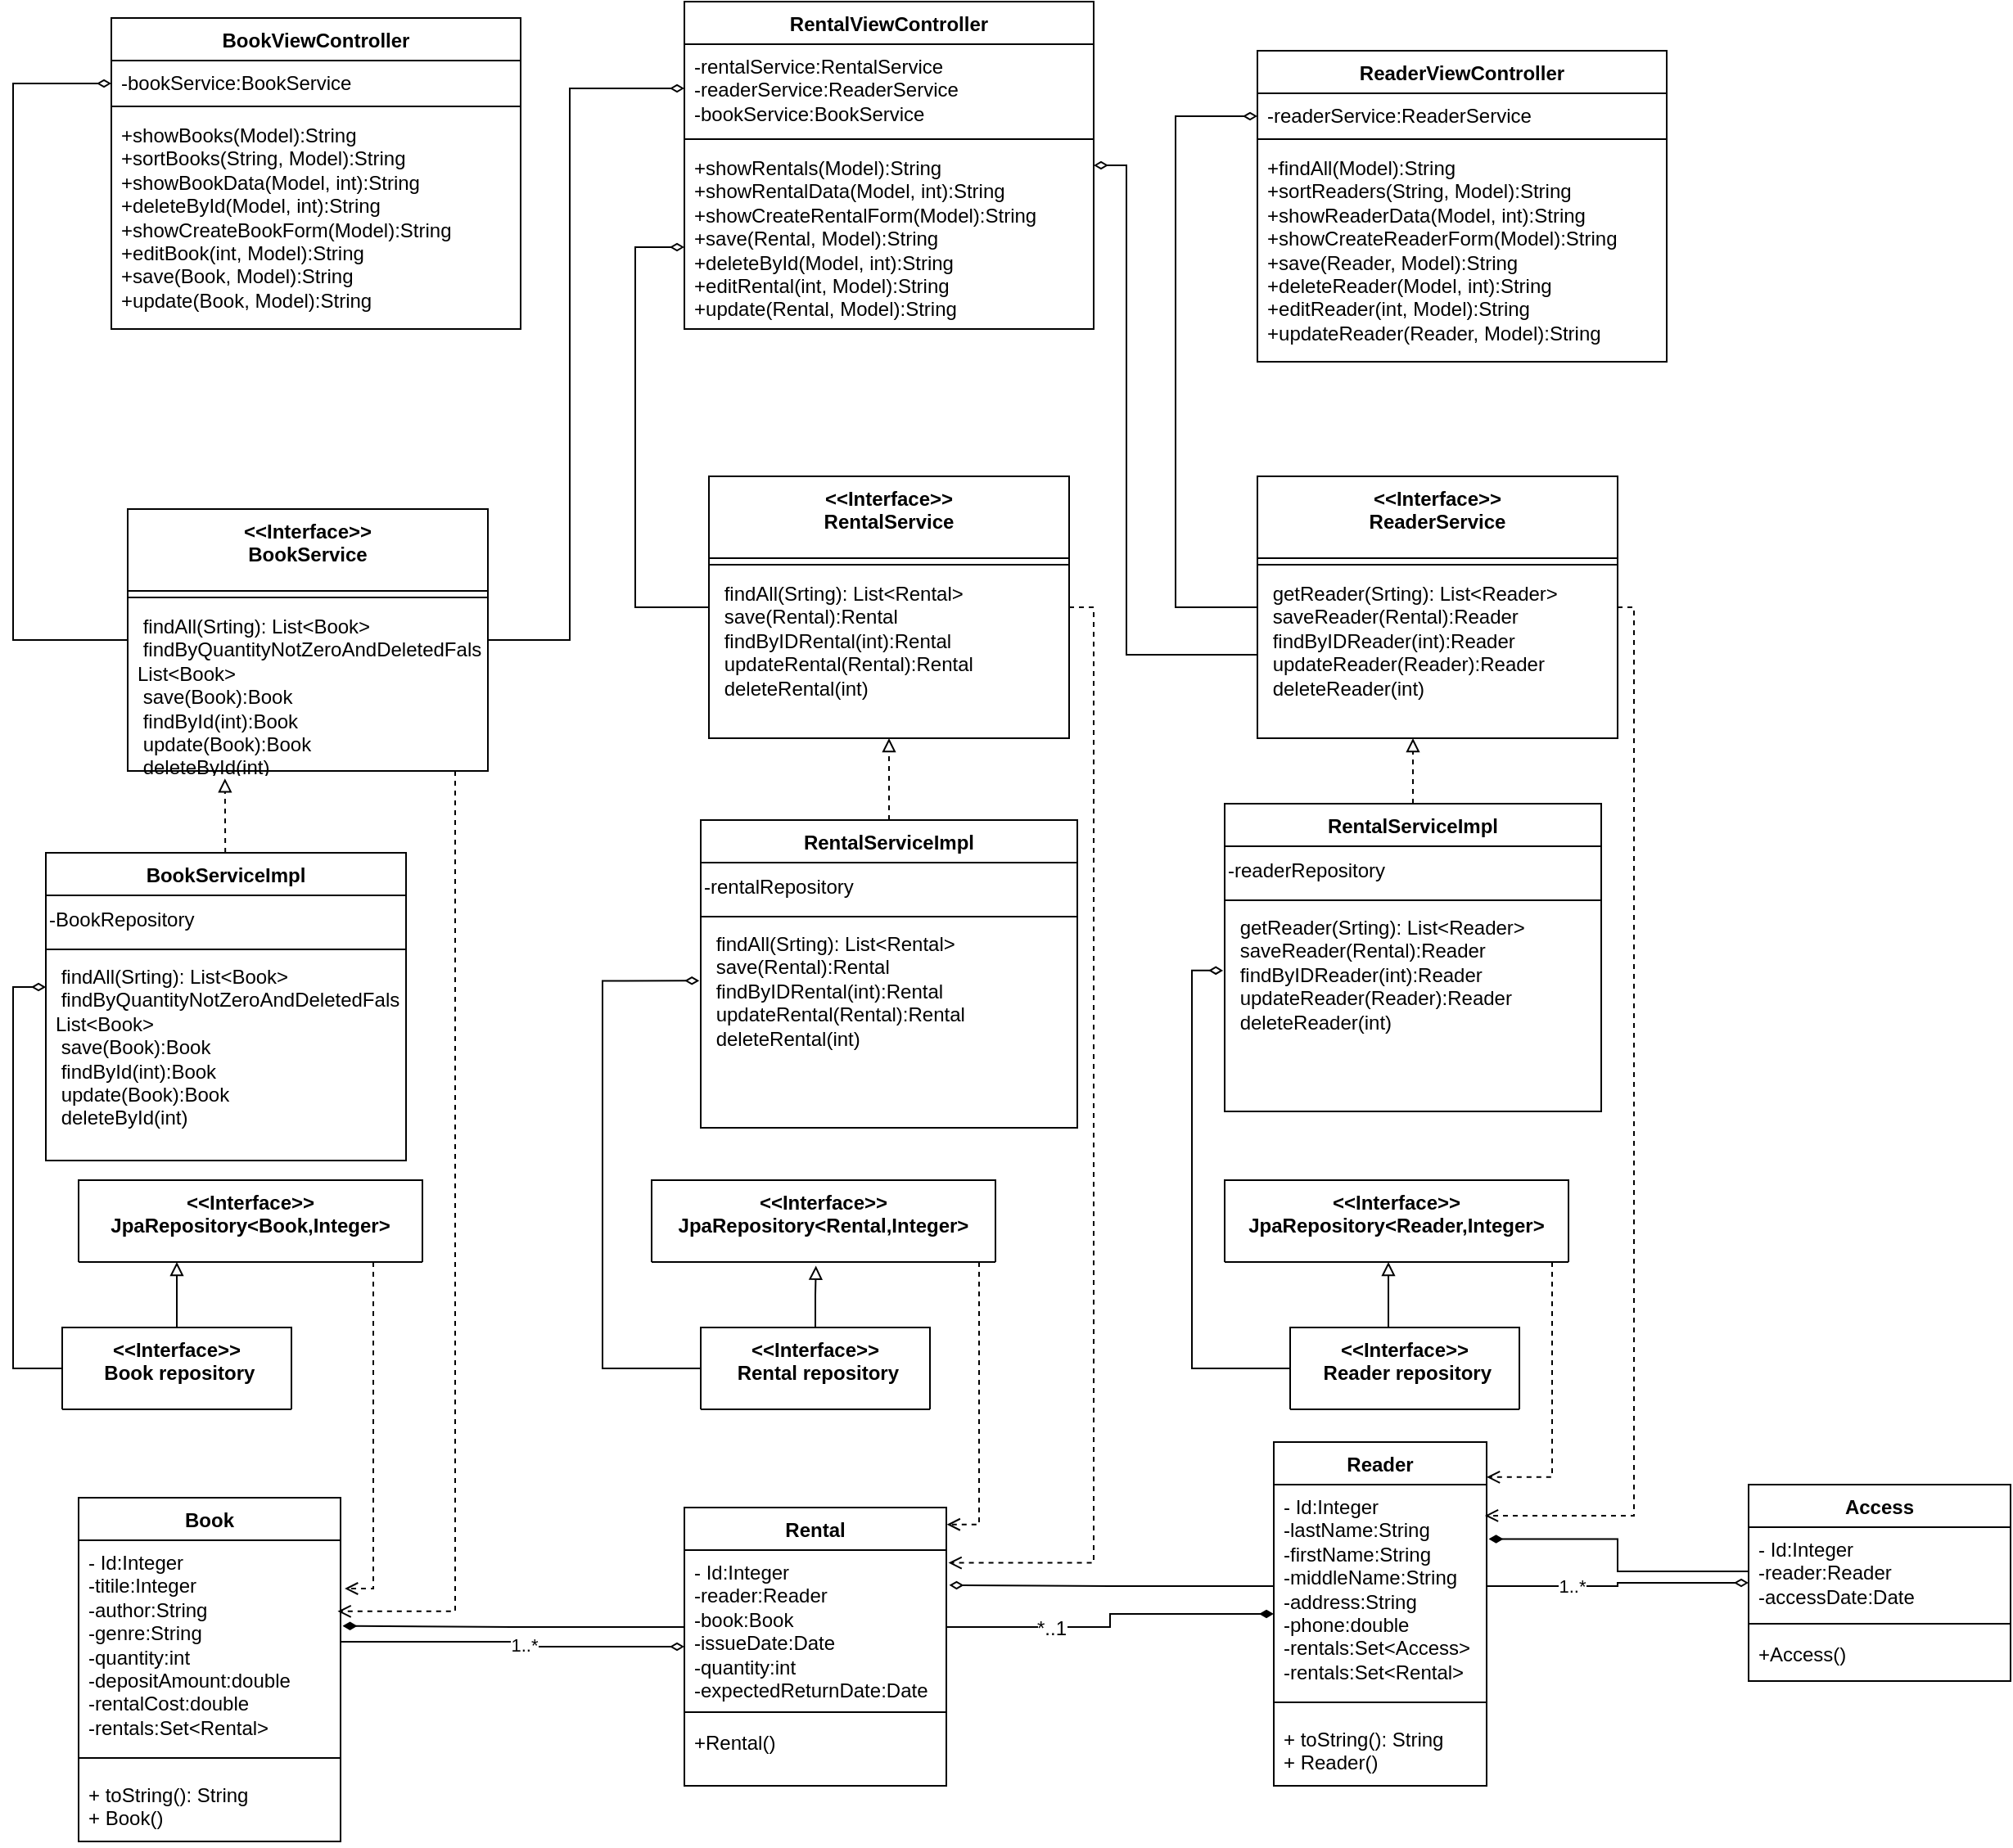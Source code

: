 <mxfile version="25.0.2">
  <diagram id="C5RBs43oDa-KdzZeNtuy" name="Page-1">
    <mxGraphModel dx="1807" dy="2335" grid="1" gridSize="10" guides="1" tooltips="1" connect="1" arrows="1" fold="1" page="0" pageScale="5" pageWidth="827" pageHeight="1169" background="none" math="0" shadow="0">
      <root>
        <mxCell id="WIyWlLk6GJQsqaUBKTNV-0" />
        <mxCell id="WIyWlLk6GJQsqaUBKTNV-1" parent="WIyWlLk6GJQsqaUBKTNV-0" />
        <mxCell id="ecyWCdWU9q8reZEFOQjt-1" value="&amp;lt;&amp;lt;Interface&amp;gt;&amp;gt;&lt;div&gt;JpaRepository&amp;lt;Reader,Integer&amp;gt;&lt;/div&gt;" style="swimlane;fontStyle=1;align=center;verticalAlign=top;childLayout=stackLayout;horizontal=1;startSize=50;horizontalStack=0;resizeParent=1;resizeParentMax=0;resizeLast=0;collapsible=1;marginBottom=0;whiteSpace=wrap;html=1;" parent="WIyWlLk6GJQsqaUBKTNV-1" vertex="1" collapsed="1">
          <mxGeometry x="1740" y="60" width="210" height="50" as="geometry">
            <mxRectangle x="1300" y="20" width="180" height="58" as="alternateBounds" />
          </mxGeometry>
        </mxCell>
        <mxCell id="ecyWCdWU9q8reZEFOQjt-3" value="" style="line;strokeWidth=1;fillColor=none;align=left;verticalAlign=middle;spacingTop=-1;spacingLeft=3;spacingRight=3;rotatable=0;labelPosition=right;points=[];portConstraint=eastwest;strokeColor=inherit;" parent="ecyWCdWU9q8reZEFOQjt-1" vertex="1">
          <mxGeometry y="50" width="180" height="8" as="geometry" />
        </mxCell>
        <mxCell id="ecyWCdWU9q8reZEFOQjt-6" value="Book" style="swimlane;fontStyle=1;align=center;verticalAlign=top;childLayout=stackLayout;horizontal=1;startSize=26;horizontalStack=0;resizeParent=1;resizeParentMax=0;resizeLast=0;collapsible=1;marginBottom=0;whiteSpace=wrap;html=1;" parent="WIyWlLk6GJQsqaUBKTNV-1" vertex="1">
          <mxGeometry x="1040" y="254" width="160" height="210" as="geometry">
            <mxRectangle x="620" y="400" width="70" height="30" as="alternateBounds" />
          </mxGeometry>
        </mxCell>
        <mxCell id="ecyWCdWU9q8reZEFOQjt-7" value="- Id:Integer&lt;br&gt;-titile:Integer&lt;br&gt;-author:String&lt;br&gt;-genre:String&lt;br&gt;-quantity:int&lt;br&gt;-depositAmount:double&lt;div&gt;-rentalCost:double&lt;/div&gt;&lt;div&gt;-rentals:Set&amp;lt;Rental&amp;gt;&lt;/div&gt;" style="text;strokeColor=none;fillColor=none;align=left;verticalAlign=top;spacingLeft=4;spacingRight=4;overflow=hidden;rotatable=0;points=[[0,0.5],[1,0.5]];portConstraint=eastwest;whiteSpace=wrap;html=1;" parent="ecyWCdWU9q8reZEFOQjt-6" vertex="1">
          <mxGeometry y="26" width="160" height="124" as="geometry" />
        </mxCell>
        <mxCell id="ecyWCdWU9q8reZEFOQjt-8" value="" style="line;strokeWidth=1;fillColor=none;align=left;verticalAlign=middle;spacingTop=-1;spacingLeft=3;spacingRight=3;rotatable=0;labelPosition=right;points=[];portConstraint=eastwest;strokeColor=inherit;" parent="ecyWCdWU9q8reZEFOQjt-6" vertex="1">
          <mxGeometry y="150" width="160" height="18" as="geometry" />
        </mxCell>
        <mxCell id="ecyWCdWU9q8reZEFOQjt-9" value="+ toString(): String&lt;br&gt;+ Book()" style="text;strokeColor=none;fillColor=none;align=left;verticalAlign=top;spacingLeft=4;spacingRight=4;overflow=hidden;rotatable=0;points=[[0,0.5],[1,0.5]];portConstraint=eastwest;whiteSpace=wrap;html=1;" parent="ecyWCdWU9q8reZEFOQjt-6" vertex="1">
          <mxGeometry y="168" width="160" height="42" as="geometry" />
        </mxCell>
        <mxCell id="ecyWCdWU9q8reZEFOQjt-10" value="Reader" style="swimlane;fontStyle=1;align=center;verticalAlign=top;childLayout=stackLayout;horizontal=1;startSize=26;horizontalStack=0;resizeParent=1;resizeParentMax=0;resizeLast=0;collapsible=1;marginBottom=0;whiteSpace=wrap;html=1;" parent="WIyWlLk6GJQsqaUBKTNV-1" vertex="1">
          <mxGeometry x="1770" y="220" width="130" height="210" as="geometry">
            <mxRectangle x="1030" y="420" width="70" height="30" as="alternateBounds" />
          </mxGeometry>
        </mxCell>
        <mxCell id="ecyWCdWU9q8reZEFOQjt-11" value="- Id:Integer&lt;br&gt;-lastName:String&lt;br&gt;-firstName:String&lt;br&gt;-middleName:String&lt;br&gt;-address:String&lt;br&gt;-phone:double&lt;div&gt;-rentals:Set&amp;lt;Access&amp;gt;&lt;/div&gt;&lt;div&gt;-rentals:Set&amp;lt;Rental&amp;gt;&lt;/div&gt;" style="text;strokeColor=none;fillColor=none;align=left;verticalAlign=top;spacingLeft=4;spacingRight=4;overflow=hidden;rotatable=0;points=[[0,0.5],[1,0.5]];portConstraint=eastwest;whiteSpace=wrap;html=1;" parent="ecyWCdWU9q8reZEFOQjt-10" vertex="1">
          <mxGeometry y="26" width="130" height="124" as="geometry" />
        </mxCell>
        <mxCell id="ecyWCdWU9q8reZEFOQjt-12" value="" style="line;strokeWidth=1;fillColor=none;align=left;verticalAlign=middle;spacingTop=-1;spacingLeft=3;spacingRight=3;rotatable=0;labelPosition=right;points=[];portConstraint=eastwest;strokeColor=inherit;" parent="ecyWCdWU9q8reZEFOQjt-10" vertex="1">
          <mxGeometry y="150" width="130" height="18" as="geometry" />
        </mxCell>
        <mxCell id="ecyWCdWU9q8reZEFOQjt-13" value="+ toString(): String&lt;br&gt;+ Reader()" style="text;strokeColor=none;fillColor=none;align=left;verticalAlign=top;spacingLeft=4;spacingRight=4;overflow=hidden;rotatable=0;points=[[0,0.5],[1,0.5]];portConstraint=eastwest;whiteSpace=wrap;html=1;" parent="ecyWCdWU9q8reZEFOQjt-10" vertex="1">
          <mxGeometry y="168" width="130" height="42" as="geometry" />
        </mxCell>
        <mxCell id="ecyWCdWU9q8reZEFOQjt-14" value="Rental" style="swimlane;fontStyle=1;align=center;verticalAlign=top;childLayout=stackLayout;horizontal=1;startSize=26;horizontalStack=0;resizeParent=1;resizeParentMax=0;resizeLast=0;collapsible=1;marginBottom=0;whiteSpace=wrap;html=1;" parent="WIyWlLk6GJQsqaUBKTNV-1" vertex="1">
          <mxGeometry x="1410" y="260" width="160" height="170" as="geometry">
            <mxRectangle x="1240" y="396" width="70" height="30" as="alternateBounds" />
          </mxGeometry>
        </mxCell>
        <mxCell id="ecyWCdWU9q8reZEFOQjt-15" value="- Id:Integer&lt;br&gt;-reader:Reader&lt;div&gt;-book:Book&lt;br&gt;-issueDate:Date&lt;br&gt;-quantity:int&lt;br&gt;-expectedReturnDate:Date&lt;/div&gt;" style="text;strokeColor=none;fillColor=none;align=left;verticalAlign=top;spacingLeft=4;spacingRight=4;overflow=hidden;rotatable=0;points=[[0,0.5],[1,0.5]];portConstraint=eastwest;whiteSpace=wrap;html=1;" parent="ecyWCdWU9q8reZEFOQjt-14" vertex="1">
          <mxGeometry y="26" width="160" height="94" as="geometry" />
        </mxCell>
        <mxCell id="ecyWCdWU9q8reZEFOQjt-16" value="" style="line;strokeWidth=1;fillColor=none;align=left;verticalAlign=middle;spacingTop=-1;spacingLeft=3;spacingRight=3;rotatable=0;labelPosition=right;points=[];portConstraint=eastwest;strokeColor=inherit;" parent="ecyWCdWU9q8reZEFOQjt-14" vertex="1">
          <mxGeometry y="120" width="160" height="10" as="geometry" />
        </mxCell>
        <mxCell id="ecyWCdWU9q8reZEFOQjt-17" value="+Rental()" style="text;strokeColor=none;fillColor=none;align=left;verticalAlign=top;spacingLeft=4;spacingRight=4;overflow=hidden;rotatable=0;points=[[0,0.5],[1,0.5]];portConstraint=eastwest;whiteSpace=wrap;html=1;" parent="ecyWCdWU9q8reZEFOQjt-14" vertex="1">
          <mxGeometry y="130" width="160" height="40" as="geometry" />
        </mxCell>
        <mxCell id="ecyWCdWU9q8reZEFOQjt-18" value="Access" style="swimlane;fontStyle=1;align=center;verticalAlign=top;childLayout=stackLayout;horizontal=1;startSize=26;horizontalStack=0;resizeParent=1;resizeParentMax=0;resizeLast=0;collapsible=1;marginBottom=0;whiteSpace=wrap;html=1;" parent="WIyWlLk6GJQsqaUBKTNV-1" vertex="1">
          <mxGeometry x="2060" y="246" width="160" height="120" as="geometry">
            <mxRectangle x="810" y="420" width="70" height="30" as="alternateBounds" />
          </mxGeometry>
        </mxCell>
        <mxCell id="ecyWCdWU9q8reZEFOQjt-19" value="- Id:Integer&lt;br&gt;-reader:Reader&lt;div&gt;-accessDate:Date&lt;/div&gt;" style="text;strokeColor=none;fillColor=none;align=left;verticalAlign=top;spacingLeft=4;spacingRight=4;overflow=hidden;rotatable=0;points=[[0,0.5],[1,0.5]];portConstraint=eastwest;whiteSpace=wrap;html=1;" parent="ecyWCdWU9q8reZEFOQjt-18" vertex="1">
          <mxGeometry y="26" width="160" height="54" as="geometry" />
        </mxCell>
        <mxCell id="ecyWCdWU9q8reZEFOQjt-20" value="" style="line;strokeWidth=1;fillColor=none;align=left;verticalAlign=middle;spacingTop=-1;spacingLeft=3;spacingRight=3;rotatable=0;labelPosition=right;points=[];portConstraint=eastwest;strokeColor=inherit;" parent="ecyWCdWU9q8reZEFOQjt-18" vertex="1">
          <mxGeometry y="80" width="160" height="10" as="geometry" />
        </mxCell>
        <mxCell id="ecyWCdWU9q8reZEFOQjt-21" value="+Access()" style="text;strokeColor=none;fillColor=none;align=left;verticalAlign=top;spacingLeft=4;spacingRight=4;overflow=hidden;rotatable=0;points=[[0,0.5],[1,0.5]];portConstraint=eastwest;whiteSpace=wrap;html=1;" parent="ecyWCdWU9q8reZEFOQjt-18" vertex="1">
          <mxGeometry y="90" width="160" height="30" as="geometry" />
        </mxCell>
        <mxCell id="ecyWCdWU9q8reZEFOQjt-29" style="edgeStyle=orthogonalEdgeStyle;rounded=0;orthogonalLoop=1;jettySize=auto;html=1;endArrow=diamondThin;endFill=1;" parent="WIyWlLk6GJQsqaUBKTNV-1" source="ecyWCdWU9q8reZEFOQjt-15" target="ecyWCdWU9q8reZEFOQjt-10" edge="1">
          <mxGeometry relative="1" as="geometry" />
        </mxCell>
        <mxCell id="ecyWCdWU9q8reZEFOQjt-38" value="&lt;span style=&quot;font-size: 12px;&quot;&gt;*..1&lt;/span&gt;" style="edgeLabel;html=1;align=center;verticalAlign=middle;resizable=0;points=[];" parent="ecyWCdWU9q8reZEFOQjt-29" vertex="1" connectable="0">
          <mxGeometry x="-0.385" y="-1" relative="1" as="geometry">
            <mxPoint as="offset" />
          </mxGeometry>
        </mxCell>
        <mxCell id="ecyWCdWU9q8reZEFOQjt-36" style="edgeStyle=orthogonalEdgeStyle;rounded=0;orthogonalLoop=1;jettySize=auto;html=1;entryX=1.011;entryY=0.228;entryDx=0;entryDy=0;entryPerimeter=0;endArrow=diamondThin;endFill=0;" parent="WIyWlLk6GJQsqaUBKTNV-1" source="ecyWCdWU9q8reZEFOQjt-11" target="ecyWCdWU9q8reZEFOQjt-15" edge="1">
          <mxGeometry relative="1" as="geometry" />
        </mxCell>
        <mxCell id="ecyWCdWU9q8reZEFOQjt-41" style="edgeStyle=orthogonalEdgeStyle;rounded=0;orthogonalLoop=1;jettySize=auto;html=1;endArrow=diamondThin;endFill=0;" parent="WIyWlLk6GJQsqaUBKTNV-1" source="ecyWCdWU9q8reZEFOQjt-11" target="ecyWCdWU9q8reZEFOQjt-18" edge="1">
          <mxGeometry relative="1" as="geometry" />
        </mxCell>
        <mxCell id="ecyWCdWU9q8reZEFOQjt-44" value="1..*" style="edgeLabel;html=1;align=center;verticalAlign=middle;resizable=0;points=[];" parent="ecyWCdWU9q8reZEFOQjt-41" vertex="1" connectable="0">
          <mxGeometry x="-0.359" relative="1" as="geometry">
            <mxPoint as="offset" />
          </mxGeometry>
        </mxCell>
        <mxCell id="ecyWCdWU9q8reZEFOQjt-42" style="edgeStyle=orthogonalEdgeStyle;rounded=0;orthogonalLoop=1;jettySize=auto;html=1;entryX=1.01;entryY=0.268;entryDx=0;entryDy=0;entryPerimeter=0;endArrow=diamondThin;endFill=1;" parent="WIyWlLk6GJQsqaUBKTNV-1" source="ecyWCdWU9q8reZEFOQjt-19" target="ecyWCdWU9q8reZEFOQjt-11" edge="1">
          <mxGeometry relative="1" as="geometry" />
        </mxCell>
        <mxCell id="ecyWCdWU9q8reZEFOQjt-45" style="edgeStyle=orthogonalEdgeStyle;rounded=0;orthogonalLoop=1;jettySize=auto;html=1;entryX=1.008;entryY=0.422;entryDx=0;entryDy=0;entryPerimeter=0;endArrow=diamondThin;endFill=1;" parent="WIyWlLk6GJQsqaUBKTNV-1" source="ecyWCdWU9q8reZEFOQjt-15" target="ecyWCdWU9q8reZEFOQjt-7" edge="1">
          <mxGeometry relative="1" as="geometry" />
        </mxCell>
        <mxCell id="ecyWCdWU9q8reZEFOQjt-47" style="edgeStyle=orthogonalEdgeStyle;rounded=0;orthogonalLoop=1;jettySize=auto;html=1;endArrow=diamondThin;endFill=0;" parent="WIyWlLk6GJQsqaUBKTNV-1" source="ecyWCdWU9q8reZEFOQjt-7" target="ecyWCdWU9q8reZEFOQjt-14" edge="1">
          <mxGeometry relative="1" as="geometry" />
        </mxCell>
        <mxCell id="ecyWCdWU9q8reZEFOQjt-49" value="1..*" style="edgeLabel;html=1;align=center;verticalAlign=middle;resizable=0;points=[];" parent="ecyWCdWU9q8reZEFOQjt-47" vertex="1" connectable="0">
          <mxGeometry x="0.073" y="1" relative="1" as="geometry">
            <mxPoint as="offset" />
          </mxGeometry>
        </mxCell>
        <mxCell id="ecyWCdWU9q8reZEFOQjt-61" style="edgeStyle=orthogonalEdgeStyle;rounded=0;orthogonalLoop=1;jettySize=auto;html=1;endArrow=block;endFill=0;" parent="WIyWlLk6GJQsqaUBKTNV-1" source="ecyWCdWU9q8reZEFOQjt-51" target="ecyWCdWU9q8reZEFOQjt-1" edge="1">
          <mxGeometry relative="1" as="geometry">
            <Array as="points">
              <mxPoint x="1840" y="130" />
              <mxPoint x="1840" y="130" />
            </Array>
          </mxGeometry>
        </mxCell>
        <mxCell id="ecyWCdWU9q8reZEFOQjt-51" value="&amp;lt;&amp;lt;Interface&amp;gt;&amp;gt;&lt;div&gt;&amp;nbsp;Reader repository&lt;/div&gt;" style="swimlane;fontStyle=1;align=center;verticalAlign=top;childLayout=stackLayout;horizontal=1;startSize=50;horizontalStack=0;resizeParent=1;resizeParentMax=0;resizeLast=0;collapsible=1;marginBottom=0;whiteSpace=wrap;html=1;" parent="WIyWlLk6GJQsqaUBKTNV-1" vertex="1" collapsed="1">
          <mxGeometry x="1780" y="150" width="140" height="50" as="geometry">
            <mxRectangle x="1470" y="140" width="180" height="58" as="alternateBounds" />
          </mxGeometry>
        </mxCell>
        <mxCell id="ecyWCdWU9q8reZEFOQjt-53" value="" style="line;strokeWidth=1;fillColor=none;align=left;verticalAlign=middle;spacingTop=-1;spacingLeft=3;spacingRight=3;rotatable=0;labelPosition=right;points=[];portConstraint=eastwest;strokeColor=inherit;" parent="ecyWCdWU9q8reZEFOQjt-51" vertex="1">
          <mxGeometry y="50" width="180" height="8" as="geometry" />
        </mxCell>
        <mxCell id="ecyWCdWU9q8reZEFOQjt-72" value="&amp;lt;&amp;lt;Interface&amp;gt;&amp;gt;&lt;div&gt;JpaRepository&amp;lt;Book,Integer&amp;gt;&lt;/div&gt;" style="swimlane;fontStyle=1;align=center;verticalAlign=top;childLayout=stackLayout;horizontal=1;startSize=50;horizontalStack=0;resizeParent=1;resizeParentMax=0;resizeLast=0;collapsible=1;marginBottom=0;whiteSpace=wrap;html=1;" parent="WIyWlLk6GJQsqaUBKTNV-1" vertex="1" collapsed="1">
          <mxGeometry x="1040" y="60" width="210" height="50" as="geometry">
            <mxRectangle x="1300" y="20" width="180" height="58" as="alternateBounds" />
          </mxGeometry>
        </mxCell>
        <mxCell id="ecyWCdWU9q8reZEFOQjt-73" value="" style="line;strokeWidth=1;fillColor=none;align=left;verticalAlign=middle;spacingTop=-1;spacingLeft=3;spacingRight=3;rotatable=0;labelPosition=right;points=[];portConstraint=eastwest;strokeColor=inherit;" parent="ecyWCdWU9q8reZEFOQjt-72" vertex="1">
          <mxGeometry y="50" width="180" height="8" as="geometry" />
        </mxCell>
        <mxCell id="ecyWCdWU9q8reZEFOQjt-74" style="edgeStyle=orthogonalEdgeStyle;rounded=0;orthogonalLoop=1;jettySize=auto;html=1;endArrow=block;endFill=0;" parent="WIyWlLk6GJQsqaUBKTNV-1" source="ecyWCdWU9q8reZEFOQjt-75" target="ecyWCdWU9q8reZEFOQjt-72" edge="1">
          <mxGeometry relative="1" as="geometry">
            <Array as="points">
              <mxPoint x="1140" y="110" />
              <mxPoint x="1140" y="110" />
            </Array>
          </mxGeometry>
        </mxCell>
        <mxCell id="ecyWCdWU9q8reZEFOQjt-75" value="&amp;lt;&amp;lt;Interface&amp;gt;&amp;gt;&lt;div&gt;&amp;nbsp;Book repository&lt;/div&gt;" style="swimlane;fontStyle=1;align=center;verticalAlign=top;childLayout=stackLayout;horizontal=1;startSize=50;horizontalStack=0;resizeParent=1;resizeParentMax=0;resizeLast=0;collapsible=1;marginBottom=0;whiteSpace=wrap;html=1;" parent="WIyWlLk6GJQsqaUBKTNV-1" vertex="1" collapsed="1">
          <mxGeometry x="1030" y="150" width="140" height="50" as="geometry">
            <mxRectangle x="1470" y="140" width="180" height="58" as="alternateBounds" />
          </mxGeometry>
        </mxCell>
        <mxCell id="ecyWCdWU9q8reZEFOQjt-76" value="" style="line;strokeWidth=1;fillColor=none;align=left;verticalAlign=middle;spacingTop=-1;spacingLeft=3;spacingRight=3;rotatable=0;labelPosition=right;points=[];portConstraint=eastwest;strokeColor=inherit;" parent="ecyWCdWU9q8reZEFOQjt-75" vertex="1">
          <mxGeometry y="50" width="180" height="8" as="geometry" />
        </mxCell>
        <mxCell id="ecyWCdWU9q8reZEFOQjt-77" value="&amp;lt;&amp;lt;Interface&amp;gt;&amp;gt;&lt;div&gt;JpaRepository&amp;lt;Rental,Integer&amp;gt;&lt;/div&gt;" style="swimlane;fontStyle=1;align=center;verticalAlign=top;childLayout=stackLayout;horizontal=1;startSize=50;horizontalStack=0;resizeParent=1;resizeParentMax=0;resizeLast=0;collapsible=1;marginBottom=0;whiteSpace=wrap;html=1;" parent="WIyWlLk6GJQsqaUBKTNV-1" vertex="1" collapsed="1">
          <mxGeometry x="1390" y="60" width="210" height="50" as="geometry">
            <mxRectangle x="1300" y="20" width="180" height="58" as="alternateBounds" />
          </mxGeometry>
        </mxCell>
        <mxCell id="ecyWCdWU9q8reZEFOQjt-78" value="" style="line;strokeWidth=1;fillColor=none;align=left;verticalAlign=middle;spacingTop=-1;spacingLeft=3;spacingRight=3;rotatable=0;labelPosition=right;points=[];portConstraint=eastwest;strokeColor=inherit;" parent="ecyWCdWU9q8reZEFOQjt-77" vertex="1">
          <mxGeometry y="50" width="180" height="8" as="geometry" />
        </mxCell>
        <mxCell id="ecyWCdWU9q8reZEFOQjt-80" value="&amp;lt;&amp;lt;Interface&amp;gt;&amp;gt;&lt;div&gt;&amp;nbsp;Rental repository&lt;/div&gt;" style="swimlane;fontStyle=1;align=center;verticalAlign=top;childLayout=stackLayout;horizontal=1;startSize=50;horizontalStack=0;resizeParent=1;resizeParentMax=0;resizeLast=0;collapsible=1;marginBottom=0;whiteSpace=wrap;html=1;" parent="WIyWlLk6GJQsqaUBKTNV-1" vertex="1" collapsed="1">
          <mxGeometry x="1420" y="150" width="140" height="50" as="geometry">
            <mxRectangle x="1470" y="140" width="180" height="58" as="alternateBounds" />
          </mxGeometry>
        </mxCell>
        <mxCell id="ecyWCdWU9q8reZEFOQjt-81" value="" style="line;strokeWidth=1;fillColor=none;align=left;verticalAlign=middle;spacingTop=-1;spacingLeft=3;spacingRight=3;rotatable=0;labelPosition=right;points=[];portConstraint=eastwest;strokeColor=inherit;" parent="ecyWCdWU9q8reZEFOQjt-80" vertex="1">
          <mxGeometry y="50" width="180" height="8" as="geometry" />
        </mxCell>
        <mxCell id="ecyWCdWU9q8reZEFOQjt-83" style="edgeStyle=orthogonalEdgeStyle;rounded=0;orthogonalLoop=1;jettySize=auto;html=1;entryX=0.478;entryY=1.046;entryDx=0;entryDy=0;entryPerimeter=0;endArrow=block;endFill=0;" parent="WIyWlLk6GJQsqaUBKTNV-1" source="ecyWCdWU9q8reZEFOQjt-80" target="ecyWCdWU9q8reZEFOQjt-77" edge="1">
          <mxGeometry relative="1" as="geometry" />
        </mxCell>
        <mxCell id="dP0RrQmzBbYFYeysR5NG-48" style="edgeStyle=orthogonalEdgeStyle;rounded=0;orthogonalLoop=1;jettySize=auto;html=1;endArrow=diamondThin;endFill=0;" edge="1" parent="WIyWlLk6GJQsqaUBKTNV-1" source="ecyWCdWU9q8reZEFOQjt-86" target="dP0RrQmzBbYFYeysR5NG-33">
          <mxGeometry relative="1" as="geometry">
            <Array as="points">
              <mxPoint x="1000" y="-270" />
              <mxPoint x="1000" y="-610" />
            </Array>
          </mxGeometry>
        </mxCell>
        <mxCell id="dP0RrQmzBbYFYeysR5NG-51" style="edgeStyle=orthogonalEdgeStyle;rounded=0;orthogonalLoop=1;jettySize=auto;html=1;entryX=0;entryY=0.5;entryDx=0;entryDy=0;endArrow=diamondThin;endFill=0;" edge="1" parent="WIyWlLk6GJQsqaUBKTNV-1" source="ecyWCdWU9q8reZEFOQjt-86" target="dP0RrQmzBbYFYeysR5NG-44">
          <mxGeometry relative="1" as="geometry">
            <Array as="points">
              <mxPoint x="1340" y="-270" />
              <mxPoint x="1340" y="-607" />
            </Array>
          </mxGeometry>
        </mxCell>
        <mxCell id="ecyWCdWU9q8reZEFOQjt-86" value="&amp;lt;&amp;lt;Interface&amp;gt;&amp;gt;&lt;div&gt;BookService&lt;/div&gt;" style="swimlane;fontStyle=1;align=center;verticalAlign=top;childLayout=stackLayout;horizontal=1;startSize=50;horizontalStack=0;resizeParent=1;resizeParentMax=0;resizeLast=0;collapsible=1;marginBottom=0;whiteSpace=wrap;html=1;" parent="WIyWlLk6GJQsqaUBKTNV-1" vertex="1">
          <mxGeometry x="1070" y="-350" width="220" height="160" as="geometry" />
        </mxCell>
        <mxCell id="ecyWCdWU9q8reZEFOQjt-88" value="" style="line;strokeWidth=1;fillColor=none;align=left;verticalAlign=middle;spacingTop=-1;spacingLeft=3;spacingRight=3;rotatable=0;labelPosition=right;points=[];portConstraint=eastwest;strokeColor=inherit;" parent="ecyWCdWU9q8reZEFOQjt-86" vertex="1">
          <mxGeometry y="50" width="220" height="8" as="geometry" />
        </mxCell>
        <mxCell id="ecyWCdWU9q8reZEFOQjt-89" value="&amp;nbsp;findAll(Srting): List&amp;lt;Book&amp;gt;&lt;div&gt;&amp;nbsp;findByQuantityNotZeroAndDeletedFalse(Srting): List&amp;lt;Book&amp;gt;&lt;div&gt;&amp;nbsp;save(Book):Book&lt;br&gt;&amp;nbsp;findById(int):Book&lt;br&gt;&amp;nbsp;update(Book):Book&lt;/div&gt;&lt;/div&gt;&lt;div&gt;&amp;nbsp;deleteById(int)&lt;/div&gt;" style="text;strokeColor=none;fillColor=none;align=left;verticalAlign=top;spacingLeft=4;spacingRight=4;overflow=hidden;rotatable=0;points=[[0,0.5],[1,0.5]];portConstraint=eastwest;whiteSpace=wrap;html=1;" parent="ecyWCdWU9q8reZEFOQjt-86" vertex="1">
          <mxGeometry y="58" width="220" height="102" as="geometry" />
        </mxCell>
        <mxCell id="dP0RrQmzBbYFYeysR5NG-49" style="edgeStyle=orthogonalEdgeStyle;rounded=0;orthogonalLoop=1;jettySize=auto;html=1;endArrow=diamondThin;endFill=0;" edge="1" parent="WIyWlLk6GJQsqaUBKTNV-1" source="ecyWCdWU9q8reZEFOQjt-99" target="dP0RrQmzBbYFYeysR5NG-43">
          <mxGeometry relative="1" as="geometry">
            <Array as="points">
              <mxPoint x="1380" y="-290" />
              <mxPoint x="1380" y="-510" />
            </Array>
          </mxGeometry>
        </mxCell>
        <mxCell id="ecyWCdWU9q8reZEFOQjt-99" value="&amp;lt;&amp;lt;Interface&amp;gt;&amp;gt;&lt;div&gt;RentalService&lt;/div&gt;" style="swimlane;fontStyle=1;align=center;verticalAlign=top;childLayout=stackLayout;horizontal=1;startSize=50;horizontalStack=0;resizeParent=1;resizeParentMax=0;resizeLast=0;collapsible=1;marginBottom=0;whiteSpace=wrap;html=1;" parent="WIyWlLk6GJQsqaUBKTNV-1" vertex="1">
          <mxGeometry x="1425" y="-370" width="220" height="160" as="geometry" />
        </mxCell>
        <mxCell id="ecyWCdWU9q8reZEFOQjt-100" value="" style="line;strokeWidth=1;fillColor=none;align=left;verticalAlign=middle;spacingTop=-1;spacingLeft=3;spacingRight=3;rotatable=0;labelPosition=right;points=[];portConstraint=eastwest;strokeColor=inherit;" parent="ecyWCdWU9q8reZEFOQjt-99" vertex="1">
          <mxGeometry y="50" width="220" height="8" as="geometry" />
        </mxCell>
        <mxCell id="ecyWCdWU9q8reZEFOQjt-101" value="&amp;nbsp;findAll(Srting): List&amp;lt;Rental&amp;gt;&lt;div&gt;&lt;div&gt;&amp;nbsp;save(Rental):Rental&lt;br&gt;&amp;nbsp;findByID&lt;span style=&quot;background-color: initial;&quot;&gt;Rental&lt;/span&gt;&lt;span style=&quot;background-color: initial;&quot;&gt;(int):&lt;/span&gt;&lt;span style=&quot;background-color: initial;&quot;&gt;Rental&lt;/span&gt;&lt;/div&gt;&lt;div&gt;&amp;nbsp;update&lt;span style=&quot;background-color: initial;&quot;&gt;Rental&lt;/span&gt;&lt;span style=&quot;background-color: initial;&quot;&gt;(&lt;/span&gt;Rental&lt;span style=&quot;background-color: initial;&quot;&gt;):&lt;/span&gt;&lt;span style=&quot;background-color: initial;&quot;&gt;Rental&lt;/span&gt;&lt;/div&gt;&lt;/div&gt;&lt;div&gt;&amp;nbsp;delete&lt;span style=&quot;background-color: initial;&quot;&gt;Rental&lt;/span&gt;&lt;span style=&quot;background-color: initial;&quot;&gt;(int)&lt;/span&gt;&lt;/div&gt;" style="text;strokeColor=none;fillColor=none;align=left;verticalAlign=top;spacingLeft=4;spacingRight=4;overflow=hidden;rotatable=0;points=[[0,0.5],[1,0.5]];portConstraint=eastwest;whiteSpace=wrap;html=1;" parent="ecyWCdWU9q8reZEFOQjt-99" vertex="1">
          <mxGeometry y="58" width="220" height="102" as="geometry" />
        </mxCell>
        <mxCell id="ecyWCdWU9q8reZEFOQjt-102" value="BookServiceImpl" style="swimlane;fontStyle=1;align=center;verticalAlign=top;childLayout=stackLayout;horizontal=1;startSize=26;horizontalStack=0;resizeParent=1;resizeParentMax=0;resizeLast=0;collapsible=1;marginBottom=0;whiteSpace=wrap;html=1;" parent="WIyWlLk6GJQsqaUBKTNV-1" vertex="1">
          <mxGeometry x="1020" y="-140" width="220" height="188" as="geometry" />
        </mxCell>
        <mxCell id="ecyWCdWU9q8reZEFOQjt-110" value="-BookRepository" style="text;html=1;align=left;verticalAlign=middle;resizable=0;points=[];autosize=1;strokeColor=none;fillColor=none;" parent="ecyWCdWU9q8reZEFOQjt-102" vertex="1">
          <mxGeometry y="26" width="220" height="30" as="geometry" />
        </mxCell>
        <mxCell id="ecyWCdWU9q8reZEFOQjt-104" value="" style="line;strokeWidth=1;fillColor=none;align=left;verticalAlign=middle;spacingTop=-1;spacingLeft=3;spacingRight=3;rotatable=0;labelPosition=right;points=[];portConstraint=eastwest;strokeColor=inherit;" parent="ecyWCdWU9q8reZEFOQjt-102" vertex="1">
          <mxGeometry y="56" width="220" height="6" as="geometry" />
        </mxCell>
        <mxCell id="ecyWCdWU9q8reZEFOQjt-105" value="&amp;nbsp;findAll(Srting): List&amp;lt;Book&amp;gt;&lt;div&gt;&amp;nbsp;findByQuantityNotZeroAndDeletedFalse(Srting): List&amp;lt;Book&amp;gt;&lt;div&gt;&amp;nbsp;save(Book):Book&lt;br&gt;&amp;nbsp;findById(int):Book&lt;br&gt;&amp;nbsp;update(Book):Book&lt;/div&gt;&lt;/div&gt;&lt;div&gt;&amp;nbsp;deleteById(int)&lt;/div&gt;" style="text;strokeColor=none;fillColor=none;align=left;verticalAlign=top;spacingLeft=4;spacingRight=4;overflow=hidden;rotatable=0;points=[[0,0.5],[1,0.5]];portConstraint=eastwest;whiteSpace=wrap;html=1;" parent="ecyWCdWU9q8reZEFOQjt-102" vertex="1">
          <mxGeometry y="62" width="220" height="126" as="geometry" />
        </mxCell>
        <mxCell id="ecyWCdWU9q8reZEFOQjt-106" style="rounded=0;orthogonalLoop=1;jettySize=auto;html=1;entryX=0.27;entryY=1.045;entryDx=0;entryDy=0;entryPerimeter=0;endArrow=block;endFill=0;dashed=1;" parent="WIyWlLk6GJQsqaUBKTNV-1" source="ecyWCdWU9q8reZEFOQjt-102" target="ecyWCdWU9q8reZEFOQjt-89" edge="1">
          <mxGeometry relative="1" as="geometry" />
        </mxCell>
        <mxCell id="ecyWCdWU9q8reZEFOQjt-113" style="edgeStyle=orthogonalEdgeStyle;rounded=0;orthogonalLoop=1;jettySize=auto;html=1;entryX=0;entryY=0.159;entryDx=0;entryDy=0;entryPerimeter=0;endArrow=diamondThin;endFill=0;" parent="WIyWlLk6GJQsqaUBKTNV-1" source="ecyWCdWU9q8reZEFOQjt-75" target="ecyWCdWU9q8reZEFOQjt-105" edge="1">
          <mxGeometry relative="1" as="geometry">
            <Array as="points">
              <mxPoint x="1000" y="175" />
              <mxPoint x="1000" y="-58" />
            </Array>
          </mxGeometry>
        </mxCell>
        <mxCell id="dP0RrQmzBbYFYeysR5NG-11" style="rounded=0;orthogonalLoop=1;jettySize=auto;html=1;endArrow=block;endFill=0;dashed=1;" edge="1" parent="WIyWlLk6GJQsqaUBKTNV-1" source="dP0RrQmzBbYFYeysR5NG-4" target="ecyWCdWU9q8reZEFOQjt-101">
          <mxGeometry relative="1" as="geometry" />
        </mxCell>
        <mxCell id="dP0RrQmzBbYFYeysR5NG-4" value="&lt;span style=&quot;color: rgba(0, 0, 0, 0); font-family: monospace; font-size: 0px; font-weight: 400; text-align: start; text-wrap: nowrap;&quot;&gt;%3CmxGraphModel%3E%3Croot%3E%3CmxCell%20id%3D%220%22%2F%3E%3CmxCell%20id%3D%221%22%20parent%3D%220%22%2F%3E%3CmxCell%20id%3D%222%22%20value%3D%22BookServiceImpl%22%20style%3D%22swimlane%3BfontStyle%3D1%3Balign%3Dcenter%3BverticalAlign%3Dtop%3BchildLayout%3DstackLayout%3Bhorizontal%3D1%3BstartSize%3D26%3BhorizontalStack%3D0%3BresizeParent%3D1%3BresizeParentMax%3D0%3BresizeLast%3D0%3Bcollapsible%3D1%3BmarginBottom%3D0%3BwhiteSpace%3Dwrap%3Bhtml%3D1%3B%22%20vertex%3D%221%22%20parent%3D%221%22%3E%3CmxGeometry%20x%3D%221020%22%20y%3D%22-140%22%20width%3D%22160%22%20height%3D%22188%22%20as%3D%22geometry%22%2F%3E%3C%2FmxCell%3E%3CmxCell%20id%3D%223%22%20value%3D%22-BookRepository%22%20style%3D%22text%3Bhtml%3D1%3Balign%3Dleft%3BverticalAlign%3Dmiddle%3Bresizable%3D0%3Bpoints%3D%5B%5D%3Bautosize%3D1%3BstrokeColor%3Dnone%3BfillColor%3Dnone%3B%22%20vertex%3D%221%22%20parent%3D%222%22%3E%3CmxGeometry%20y%3D%2226%22%20width%3D%22160%22%20height%3D%2230%22%20as%3D%22geometry%22%2F%3E%3C%2FmxCell%3E%3CmxCell%20id%3D%224%22%20value%3D%22%22%20style%3D%22line%3BstrokeWidth%3D1%3BfillColor%3Dnone%3Balign%3Dleft%3BverticalAlign%3Dmiddle%3BspacingTop%3D-1%3BspacingLeft%3D3%3BspacingRight%3D3%3Brotatable%3D0%3BlabelPosition%3Dright%3Bpoints%3D%5B%5D%3BportConstraint%3Deastwest%3BstrokeColor%3Dinherit%3B%22%20vertex%3D%221%22%20parent%3D%222%22%3E%3CmxGeometry%20y%3D%2256%22%20width%3D%22160%22%20height%3D%226%22%20as%3D%22geometry%22%2F%3E%3C%2FmxCell%3E%3CmxCell%20id%3D%225%22%20value%3D%22%26amp%3Bnbsp%3BgetBooks(Srting)%3A%20List%26amp%3Blt%3BBook%26amp%3Bgt%3B%26lt%3Bdiv%26gt%3B%26amp%3Bnbsp%3BgetNotZeroBooks(Srting)%3A%20List%26amp%3Blt%3BBook%26amp%3Bgt%3B%26lt%3Bdiv%26gt%3B%26amp%3Bnbsp%3BsaveBook(Book)%3ABook%26lt%3Bbr%26gt%3B%26amp%3Bnbsp%3BfindByIDBook(int)%3ABook%26lt%3Bbr%26gt%3B%26amp%3Bnbsp%3BupdateBook(Book)%3ABook%26lt%3B%2Fdiv%26gt%3B%26lt%3B%2Fdiv%26gt%3B%26lt%3Bdiv%26gt%3B%26amp%3Bnbsp%3BdeleteBook(int)%26lt%3B%2Fdiv%26gt%3B%22%20style%3D%22text%3BstrokeColor%3Dnone%3BfillColor%3Dnone%3Balign%3Dleft%3BverticalAlign%3Dtop%3BspacingLeft%3D4%3BspacingRight%3D4%3Boverflow%3Dhidden%3Brotatable%3D0%3Bpoints%3D%5B%5B0%2C0.5%5D%2C%5B1%2C0.5%5D%5D%3BportConstraint%3Deastwest%3BwhiteSpace%3Dwrap%3Bhtml%3D1%3B%22%20vertex%3D%221%22%20parent%3D%222%22%3E%3CmxGeometry%20y%3D%2262%22%20width%3D%22160%22%20height%3D%22126%22%20as%3D%22geometry%22%2F%3E%3C%2FmxCell%3E%3C%2Froot%3E%3C%2FmxGraphModel%3E&lt;/span&gt;&lt;span style=&quot;color: rgba(0, 0, 0, 0); font-family: monospace; font-size: 0px; font-weight: 400; text-align: start; text-wrap: nowrap;&quot;&gt;%3CmxGraphModel%3E%3Croot%3E%3CmxCell%20id%3D%220%22%2F%3E%3CmxCell%20id%3D%221%22%20parent%3D%220%22%2F%3E%3CmxCell%20id%3D%222%22%20value%3D%22BookServiceImpl%22%20style%3D%22swimlane%3BfontStyle%3D1%3Balign%3Dcenter%3BverticalAlign%3Dtop%3BchildLayout%3DstackLayout%3Bhorizontal%3D1%3BstartSize%3D26%3BhorizontalStack%3D0%3BresizeParent%3D1%3BresizeParentMax%3D0%3BresizeLast%3D0%3Bcollapsible%3D1%3BmarginBottom%3D0%3BwhiteSpace%3Dwrap%3Bhtml%3D1%3B%22%20vertex%3D%221%22%20parent%3D%221%22%3E%3CmxGeometry%20x%3D%221020%22%20y%3D%22-140%22%20width%3D%22160%22%20height%3D%22188%22%20as%3D%22geometry%22%2F%3E%3C%2FmxCell%3E%3CmxCell%20id%3D%223%22%20value%3D%22-BookRepository%22%20style%3D%22text%3Bhtml%3D1%3Balign%3Dleft%3BverticalAlign%3Dmiddle%3Bresizable%3D0%3Bpoints%3D%5B%5D%3Bautosize%3D1%3BstrokeColor%3Dnone%3BfillColor%3Dnone%3B%22%20vertex%3D%221%22%20parent%3D%222%22%3E%3CmxGeometry%20y%3D%2226%22%20width%3D%22160%22%20height%3D%2230%22%20as%3D%22geometry%22%2F%3E%3C%2FmxCell%3E%3CmxCell%20id%3D%224%22%20value%3D%22%22%20style%3D%22line%3BstrokeWidth%3D1%3BfillColor%3Dnone%3Balign%3Dleft%3BverticalAlign%3Dmiddle%3BspacingTop%3D-1%3BspacingLeft%3D3%3BspacingRight%3D3%3Brotatable%3D0%3BlabelPosition%3Dright%3Bpoints%3D%5B%5D%3BportConstraint%3Deastwest%3BstrokeColor%3Dinherit%3B%22%20vertex%3D%221%22%20parent%3D%222%22%3E%3CmxGeometry%20y%3D%2256%22%20width%3D%22160%22%20height%3D%226%22%20as%3D%22geometry%22%2F%3E%3C%2FmxCell%3E%3CmxCell%20id%3D%225%22%20value%3D%22%26amp%3Bnbsp%3BgetBooks(Srting)%3A%20List%26amp%3Blt%3BBook%26amp%3Bgt%3B%26lt%3Bdiv%26gt%3B%26amp%3Bnbsp%3BgetNotZeroBooks(Srting)%3A%20List%26amp%3Blt%3BBook%26amp%3Bgt%3B%26lt%3Bdiv%26gt%3B%26amp%3Bnbsp%3BsaveBook(Book)%3ABook%26lt%3Bbr%26gt%3B%26amp%3Bnbsp%3BfindByIDBook(int)%3ABook%26lt%3Bbr%26gt%3B%26amp%3Bnbsp%3BupdateBook(Book)%3ABook%26lt%3B%2Fdiv%26gt%3B%26lt%3B%2Fdiv%26gt%3B%26lt%3Bdiv%26gt%3B%26amp%3Bnbsp%3BdeleteBook(int)%26lt%3B%2Fdiv%26gt%3B%22%20style%3D%22text%3BstrokeColor%3Dnone%3BfillColor%3Dnone%3Balign%3Dleft%3BverticalAlign%3Dtop%3BspacingLeft%3D4%3BspacingRight%3D4%3Boverflow%3Dhidden%3Brotatable%3D0%3Bpoints%3D%5B%5B0%2C0.5%5D%2C%5B1%2C0.5%5D%5D%3BportConstraint%3Deastwest%3BwhiteSpace%3Dwrap%3Bhtml%3D1%3B%22%20vertex%3D%221%22%20parent%3D%222%22%3E%3CmxGeometry%20y%3D%2262%22%20width%3D%22160%22%20height%3D%22126%22%20as%3D%22geometry%22%2F%3E%3C%2FmxCell%3E%3C%2Froot%3E%3C%2FmxGraphModel%3E&lt;/span&gt;RentalServiceImpl" style="swimlane;fontStyle=1;align=center;verticalAlign=top;childLayout=stackLayout;horizontal=1;startSize=26;horizontalStack=0;resizeParent=1;resizeParentMax=0;resizeLast=0;collapsible=1;marginBottom=0;whiteSpace=wrap;html=1;" vertex="1" parent="WIyWlLk6GJQsqaUBKTNV-1">
          <mxGeometry x="1420" y="-160" width="230" height="188" as="geometry" />
        </mxCell>
        <mxCell id="dP0RrQmzBbYFYeysR5NG-5" value="-r&lt;span style=&quot;text-align: center; text-wrap: wrap;&quot;&gt;ental&lt;/span&gt;Repository" style="text;html=1;align=left;verticalAlign=middle;resizable=0;points=[];autosize=1;strokeColor=none;fillColor=none;" vertex="1" parent="dP0RrQmzBbYFYeysR5NG-4">
          <mxGeometry y="26" width="230" height="30" as="geometry" />
        </mxCell>
        <mxCell id="dP0RrQmzBbYFYeysR5NG-6" value="" style="line;strokeWidth=1;fillColor=none;align=left;verticalAlign=middle;spacingTop=-1;spacingLeft=3;spacingRight=3;rotatable=0;labelPosition=right;points=[];portConstraint=eastwest;strokeColor=inherit;" vertex="1" parent="dP0RrQmzBbYFYeysR5NG-4">
          <mxGeometry y="56" width="230" height="6" as="geometry" />
        </mxCell>
        <mxCell id="dP0RrQmzBbYFYeysR5NG-7" value="&amp;nbsp;findAll(Srting): List&amp;lt;Rental&amp;gt;&lt;div&gt;&lt;div&gt;&amp;nbsp;save(Rental):Rental&lt;br&gt;&amp;nbsp;findByID&lt;span style=&quot;background-color: initial;&quot;&gt;Rental&lt;/span&gt;&lt;span style=&quot;background-color: initial;&quot;&gt;(int):&lt;/span&gt;&lt;span style=&quot;background-color: initial;&quot;&gt;Rental&lt;/span&gt;&lt;/div&gt;&lt;div&gt;&amp;nbsp;update&lt;span style=&quot;background-color: initial;&quot;&gt;Rental&lt;/span&gt;&lt;span style=&quot;background-color: initial;&quot;&gt;(&lt;/span&gt;Rental&lt;span style=&quot;background-color: initial;&quot;&gt;):&lt;/span&gt;&lt;span style=&quot;background-color: initial;&quot;&gt;Rental&lt;/span&gt;&lt;/div&gt;&lt;/div&gt;&lt;div&gt;&amp;nbsp;delete&lt;span style=&quot;background-color: initial;&quot;&gt;Rental&lt;/span&gt;&lt;span style=&quot;background-color: initial;&quot;&gt;(int)&lt;/span&gt;&lt;/div&gt;" style="text;strokeColor=none;fillColor=none;align=left;verticalAlign=top;spacingLeft=4;spacingRight=4;overflow=hidden;rotatable=0;points=[[0,0.5],[1,0.5]];portConstraint=eastwest;whiteSpace=wrap;html=1;" vertex="1" parent="dP0RrQmzBbYFYeysR5NG-4">
          <mxGeometry y="62" width="230" height="126" as="geometry" />
        </mxCell>
        <mxCell id="dP0RrQmzBbYFYeysR5NG-8" style="edgeStyle=orthogonalEdgeStyle;rounded=0;orthogonalLoop=1;jettySize=auto;html=1;entryX=-0.004;entryY=0.287;entryDx=0;entryDy=0;entryPerimeter=0;endArrow=diamondThin;endFill=0;" edge="1" parent="WIyWlLk6GJQsqaUBKTNV-1" source="ecyWCdWU9q8reZEFOQjt-80" target="dP0RrQmzBbYFYeysR5NG-7">
          <mxGeometry relative="1" as="geometry">
            <Array as="points">
              <mxPoint x="1360" y="175" />
              <mxPoint x="1360" y="-62" />
            </Array>
          </mxGeometry>
        </mxCell>
        <mxCell id="dP0RrQmzBbYFYeysR5NG-14" style="edgeStyle=orthogonalEdgeStyle;rounded=0;orthogonalLoop=1;jettySize=auto;html=1;entryX=1.016;entryY=0.238;entryDx=0;entryDy=0;entryPerimeter=0;dashed=1;endArrow=open;endFill=0;" edge="1" parent="WIyWlLk6GJQsqaUBKTNV-1" source="ecyWCdWU9q8reZEFOQjt-72" target="ecyWCdWU9q8reZEFOQjt-7">
          <mxGeometry relative="1" as="geometry">
            <Array as="points">
              <mxPoint x="1220" y="309" />
            </Array>
          </mxGeometry>
        </mxCell>
        <mxCell id="dP0RrQmzBbYFYeysR5NG-15" style="edgeStyle=orthogonalEdgeStyle;rounded=0;orthogonalLoop=1;jettySize=auto;html=1;entryX=0.989;entryY=0.35;entryDx=0;entryDy=0;entryPerimeter=0;endArrow=open;endFill=0;dashed=1;" edge="1" parent="WIyWlLk6GJQsqaUBKTNV-1" source="ecyWCdWU9q8reZEFOQjt-89" target="ecyWCdWU9q8reZEFOQjt-7">
          <mxGeometry relative="1" as="geometry">
            <Array as="points">
              <mxPoint x="1270" y="323" />
            </Array>
          </mxGeometry>
        </mxCell>
        <mxCell id="dP0RrQmzBbYFYeysR5NG-19" style="edgeStyle=orthogonalEdgeStyle;rounded=0;orthogonalLoop=1;jettySize=auto;html=1;entryX=1.002;entryY=0.061;entryDx=0;entryDy=0;entryPerimeter=0;dashed=1;endArrow=open;endFill=0;" edge="1" parent="WIyWlLk6GJQsqaUBKTNV-1" source="ecyWCdWU9q8reZEFOQjt-77" target="ecyWCdWU9q8reZEFOQjt-14">
          <mxGeometry relative="1" as="geometry">
            <Array as="points">
              <mxPoint x="1590" y="270" />
            </Array>
          </mxGeometry>
        </mxCell>
        <mxCell id="dP0RrQmzBbYFYeysR5NG-20" style="edgeStyle=orthogonalEdgeStyle;rounded=0;orthogonalLoop=1;jettySize=auto;html=1;entryX=1.008;entryY=0.083;entryDx=0;entryDy=0;entryPerimeter=0;dashed=1;endArrow=open;endFill=0;" edge="1" parent="WIyWlLk6GJQsqaUBKTNV-1" source="ecyWCdWU9q8reZEFOQjt-99" target="ecyWCdWU9q8reZEFOQjt-15">
          <mxGeometry relative="1" as="geometry">
            <Array as="points">
              <mxPoint x="1660" y="-290" />
              <mxPoint x="1660" y="294" />
            </Array>
          </mxGeometry>
        </mxCell>
        <mxCell id="dP0RrQmzBbYFYeysR5NG-29" style="edgeStyle=orthogonalEdgeStyle;rounded=0;orthogonalLoop=1;jettySize=auto;html=1;endArrow=block;endFill=0;dashed=1;" edge="1" parent="WIyWlLk6GJQsqaUBKTNV-1" source="dP0RrQmzBbYFYeysR5NG-22" target="dP0RrQmzBbYFYeysR5NG-28">
          <mxGeometry relative="1" as="geometry">
            <Array as="points">
              <mxPoint x="1855" y="-200" />
              <mxPoint x="1855" y="-200" />
            </Array>
          </mxGeometry>
        </mxCell>
        <mxCell id="dP0RrQmzBbYFYeysR5NG-22" value="&lt;span style=&quot;color: rgba(0, 0, 0, 0); font-family: monospace; font-size: 0px; font-weight: 400; text-align: start; text-wrap: nowrap;&quot;&gt;%3CmxGraphModel%3E%3Croot%3E%3CmxCell%20id%3D%220%22%2F%3E%3CmxCell%20id%3D%221%22%20parent%3D%220%22%2F%3E%3CmxCell%20id%3D%222%22%20value%3D%22BookServiceImpl%22%20style%3D%22swimlane%3BfontStyle%3D1%3Balign%3Dcenter%3BverticalAlign%3Dtop%3BchildLayout%3DstackLayout%3Bhorizontal%3D1%3BstartSize%3D26%3BhorizontalStack%3D0%3BresizeParent%3D1%3BresizeParentMax%3D0%3BresizeLast%3D0%3Bcollapsible%3D1%3BmarginBottom%3D0%3BwhiteSpace%3Dwrap%3Bhtml%3D1%3B%22%20vertex%3D%221%22%20parent%3D%221%22%3E%3CmxGeometry%20x%3D%221020%22%20y%3D%22-140%22%20width%3D%22160%22%20height%3D%22188%22%20as%3D%22geometry%22%2F%3E%3C%2FmxCell%3E%3CmxCell%20id%3D%223%22%20value%3D%22-BookRepository%22%20style%3D%22text%3Bhtml%3D1%3Balign%3Dleft%3BverticalAlign%3Dmiddle%3Bresizable%3D0%3Bpoints%3D%5B%5D%3Bautosize%3D1%3BstrokeColor%3Dnone%3BfillColor%3Dnone%3B%22%20vertex%3D%221%22%20parent%3D%222%22%3E%3CmxGeometry%20y%3D%2226%22%20width%3D%22160%22%20height%3D%2230%22%20as%3D%22geometry%22%2F%3E%3C%2FmxCell%3E%3CmxCell%20id%3D%224%22%20value%3D%22%22%20style%3D%22line%3BstrokeWidth%3D1%3BfillColor%3Dnone%3Balign%3Dleft%3BverticalAlign%3Dmiddle%3BspacingTop%3D-1%3BspacingLeft%3D3%3BspacingRight%3D3%3Brotatable%3D0%3BlabelPosition%3Dright%3Bpoints%3D%5B%5D%3BportConstraint%3Deastwest%3BstrokeColor%3Dinherit%3B%22%20vertex%3D%221%22%20parent%3D%222%22%3E%3CmxGeometry%20y%3D%2256%22%20width%3D%22160%22%20height%3D%226%22%20as%3D%22geometry%22%2F%3E%3C%2FmxCell%3E%3CmxCell%20id%3D%225%22%20value%3D%22%26amp%3Bnbsp%3BgetBooks(Srting)%3A%20List%26amp%3Blt%3BBook%26amp%3Bgt%3B%26lt%3Bdiv%26gt%3B%26amp%3Bnbsp%3BgetNotZeroBooks(Srting)%3A%20List%26amp%3Blt%3BBook%26amp%3Bgt%3B%26lt%3Bdiv%26gt%3B%26amp%3Bnbsp%3BsaveBook(Book)%3ABook%26lt%3Bbr%26gt%3B%26amp%3Bnbsp%3BfindByIDBook(int)%3ABook%26lt%3Bbr%26gt%3B%26amp%3Bnbsp%3BupdateBook(Book)%3ABook%26lt%3B%2Fdiv%26gt%3B%26lt%3B%2Fdiv%26gt%3B%26lt%3Bdiv%26gt%3B%26amp%3Bnbsp%3BdeleteBook(int)%26lt%3B%2Fdiv%26gt%3B%22%20style%3D%22text%3BstrokeColor%3Dnone%3BfillColor%3Dnone%3Balign%3Dleft%3BverticalAlign%3Dtop%3BspacingLeft%3D4%3BspacingRight%3D4%3Boverflow%3Dhidden%3Brotatable%3D0%3Bpoints%3D%5B%5B0%2C0.5%5D%2C%5B1%2C0.5%5D%5D%3BportConstraint%3Deastwest%3BwhiteSpace%3Dwrap%3Bhtml%3D1%3B%22%20vertex%3D%221%22%20parent%3D%222%22%3E%3CmxGeometry%20y%3D%2262%22%20width%3D%22160%22%20height%3D%22126%22%20as%3D%22geometry%22%2F%3E%3C%2FmxCell%3E%3C%2Froot%3E%3C%2FmxGraphModel%3E&lt;/span&gt;&lt;span style=&quot;color: rgba(0, 0, 0, 0); font-family: monospace; font-size: 0px; font-weight: 400; text-align: start; text-wrap: nowrap;&quot;&gt;%3CmxGraphModel%3E%3Croot%3E%3CmxCell%20id%3D%220%22%2F%3E%3CmxCell%20id%3D%221%22%20parent%3D%220%22%2F%3E%3CmxCell%20id%3D%222%22%20value%3D%22BookServiceImpl%22%20style%3D%22swimlane%3BfontStyle%3D1%3Balign%3Dcenter%3BverticalAlign%3Dtop%3BchildLayout%3DstackLayout%3Bhorizontal%3D1%3BstartSize%3D26%3BhorizontalStack%3D0%3BresizeParent%3D1%3BresizeParentMax%3D0%3BresizeLast%3D0%3Bcollapsible%3D1%3BmarginBottom%3D0%3BwhiteSpace%3Dwrap%3Bhtml%3D1%3B%22%20vertex%3D%221%22%20parent%3D%221%22%3E%3CmxGeometry%20x%3D%221020%22%20y%3D%22-140%22%20width%3D%22160%22%20height%3D%22188%22%20as%3D%22geometry%22%2F%3E%3C%2FmxCell%3E%3CmxCell%20id%3D%223%22%20value%3D%22-BookRepository%22%20style%3D%22text%3Bhtml%3D1%3Balign%3Dleft%3BverticalAlign%3Dmiddle%3Bresizable%3D0%3Bpoints%3D%5B%5D%3Bautosize%3D1%3BstrokeColor%3Dnone%3BfillColor%3Dnone%3B%22%20vertex%3D%221%22%20parent%3D%222%22%3E%3CmxGeometry%20y%3D%2226%22%20width%3D%22160%22%20height%3D%2230%22%20as%3D%22geometry%22%2F%3E%3C%2FmxCell%3E%3CmxCell%20id%3D%224%22%20value%3D%22%22%20style%3D%22line%3BstrokeWidth%3D1%3BfillColor%3Dnone%3Balign%3Dleft%3BverticalAlign%3Dmiddle%3BspacingTop%3D-1%3BspacingLeft%3D3%3BspacingRight%3D3%3Brotatable%3D0%3BlabelPosition%3Dright%3Bpoints%3D%5B%5D%3BportConstraint%3Deastwest%3BstrokeColor%3Dinherit%3B%22%20vertex%3D%221%22%20parent%3D%222%22%3E%3CmxGeometry%20y%3D%2256%22%20width%3D%22160%22%20height%3D%226%22%20as%3D%22geometry%22%2F%3E%3C%2FmxCell%3E%3CmxCell%20id%3D%225%22%20value%3D%22%26amp%3Bnbsp%3BgetBooks(Srting)%3A%20List%26amp%3Blt%3BBook%26amp%3Bgt%3B%26lt%3Bdiv%26gt%3B%26amp%3Bnbsp%3BgetNotZeroBooks(Srting)%3A%20List%26amp%3Blt%3BBook%26amp%3Bgt%3B%26lt%3Bdiv%26gt%3B%26amp%3Bnbsp%3BsaveBook(Book)%3ABook%26lt%3Bbr%26gt%3B%26amp%3Bnbsp%3BfindByIDBook(int)%3ABook%26lt%3Bbr%26gt%3B%26amp%3Bnbsp%3BupdateBook(Book)%3ABook%26lt%3B%2Fdiv%26gt%3B%26lt%3B%2Fdiv%26gt%3B%26lt%3Bdiv%26gt%3B%26amp%3Bnbsp%3BdeleteBook(int)%26lt%3B%2Fdiv%26gt%3B%22%20style%3D%22text%3BstrokeColor%3Dnone%3BfillColor%3Dnone%3Balign%3Dleft%3BverticalAlign%3Dtop%3BspacingLeft%3D4%3BspacingRight%3D4%3Boverflow%3Dhidden%3Brotatable%3D0%3Bpoints%3D%5B%5B0%2C0.5%5D%2C%5B1%2C0.5%5D%5D%3BportConstraint%3Deastwest%3BwhiteSpace%3Dwrap%3Bhtml%3D1%3B%22%20vertex%3D%221%22%20parent%3D%222%22%3E%3CmxGeometry%20y%3D%2262%22%20width%3D%22160%22%20height%3D%22126%22%20as%3D%22geometry%22%2F%3E%3C%2FmxCell%3E%3C%2Froot%3E%3C%2FmxGraphModel%3E&lt;/span&gt;RentalServiceImpl" style="swimlane;fontStyle=1;align=center;verticalAlign=top;childLayout=stackLayout;horizontal=1;startSize=26;horizontalStack=0;resizeParent=1;resizeParentMax=0;resizeLast=0;collapsible=1;marginBottom=0;whiteSpace=wrap;html=1;" vertex="1" parent="WIyWlLk6GJQsqaUBKTNV-1">
          <mxGeometry x="1740" y="-170" width="230" height="188" as="geometry" />
        </mxCell>
        <mxCell id="dP0RrQmzBbYFYeysR5NG-23" value="-readerRepository" style="text;html=1;align=left;verticalAlign=middle;resizable=0;points=[];autosize=1;strokeColor=none;fillColor=none;" vertex="1" parent="dP0RrQmzBbYFYeysR5NG-22">
          <mxGeometry y="26" width="230" height="30" as="geometry" />
        </mxCell>
        <mxCell id="dP0RrQmzBbYFYeysR5NG-24" value="" style="line;strokeWidth=1;fillColor=none;align=left;verticalAlign=middle;spacingTop=-1;spacingLeft=3;spacingRight=3;rotatable=0;labelPosition=right;points=[];portConstraint=eastwest;strokeColor=inherit;" vertex="1" parent="dP0RrQmzBbYFYeysR5NG-22">
          <mxGeometry y="56" width="230" height="6" as="geometry" />
        </mxCell>
        <mxCell id="dP0RrQmzBbYFYeysR5NG-25" value="&amp;nbsp;getReader(Srting): List&amp;lt;Reader&amp;gt;&lt;div&gt;&lt;div&gt;&amp;nbsp;save&lt;span style=&quot;background-color: initial;&quot;&gt;Reader&lt;/span&gt;&lt;span style=&quot;background-color: initial;&quot;&gt;(Rental):&lt;/span&gt;&lt;span style=&quot;background-color: initial;&quot;&gt;Reader&lt;/span&gt;&lt;/div&gt;&lt;div&gt;&amp;nbsp;findByID&lt;span style=&quot;background-color: initial;&quot;&gt;Reader&lt;/span&gt;&lt;span style=&quot;background-color: initial;&quot;&gt;(int):&lt;/span&gt;&lt;span style=&quot;background-color: initial;&quot;&gt;Reader&lt;/span&gt;&lt;/div&gt;&lt;div&gt;&amp;nbsp;update&lt;span style=&quot;background-color: initial;&quot;&gt;Reader&lt;/span&gt;&lt;span style=&quot;background-color: initial;&quot;&gt;(&lt;/span&gt;&lt;span style=&quot;background-color: initial;&quot;&gt;Reader&lt;/span&gt;&lt;span style=&quot;background-color: initial;&quot;&gt;):&lt;/span&gt;&lt;span style=&quot;background-color: initial;&quot;&gt;Reader&lt;/span&gt;&lt;/div&gt;&lt;/div&gt;&lt;div&gt;&amp;nbsp;delete&lt;span style=&quot;background-color: initial;&quot;&gt;Reader&lt;/span&gt;&lt;span style=&quot;background-color: initial;&quot;&gt;(int)&lt;/span&gt;&lt;/div&gt;" style="text;strokeColor=none;fillColor=none;align=left;verticalAlign=top;spacingLeft=4;spacingRight=4;overflow=hidden;rotatable=0;points=[[0,0.5],[1,0.5]];portConstraint=eastwest;whiteSpace=wrap;html=1;" vertex="1" parent="dP0RrQmzBbYFYeysR5NG-22">
          <mxGeometry y="62" width="230" height="126" as="geometry" />
        </mxCell>
        <mxCell id="dP0RrQmzBbYFYeysR5NG-50" style="edgeStyle=orthogonalEdgeStyle;rounded=0;orthogonalLoop=1;jettySize=auto;html=1;endArrow=diamondThin;endFill=0;" edge="1" parent="WIyWlLk6GJQsqaUBKTNV-1" source="dP0RrQmzBbYFYeysR5NG-26" target="dP0RrQmzBbYFYeysR5NG-38">
          <mxGeometry relative="1" as="geometry">
            <Array as="points">
              <mxPoint x="1710" y="-290" />
              <mxPoint x="1710" y="-590" />
            </Array>
          </mxGeometry>
        </mxCell>
        <mxCell id="dP0RrQmzBbYFYeysR5NG-26" value="&amp;lt;&amp;lt;Interface&amp;gt;&amp;gt;&lt;div&gt;ReaderService&lt;/div&gt;" style="swimlane;fontStyle=1;align=center;verticalAlign=top;childLayout=stackLayout;horizontal=1;startSize=50;horizontalStack=0;resizeParent=1;resizeParentMax=0;resizeLast=0;collapsible=1;marginBottom=0;whiteSpace=wrap;html=1;" vertex="1" parent="WIyWlLk6GJQsqaUBKTNV-1">
          <mxGeometry x="1760" y="-370" width="220" height="160" as="geometry" />
        </mxCell>
        <mxCell id="dP0RrQmzBbYFYeysR5NG-27" value="" style="line;strokeWidth=1;fillColor=none;align=left;verticalAlign=middle;spacingTop=-1;spacingLeft=3;spacingRight=3;rotatable=0;labelPosition=right;points=[];portConstraint=eastwest;strokeColor=inherit;" vertex="1" parent="dP0RrQmzBbYFYeysR5NG-26">
          <mxGeometry y="50" width="220" height="8" as="geometry" />
        </mxCell>
        <mxCell id="dP0RrQmzBbYFYeysR5NG-28" value="&amp;nbsp;getReader(Srting): List&amp;lt;Reader&amp;gt;&lt;div&gt;&lt;div&gt;&amp;nbsp;save&lt;span style=&quot;background-color: initial;&quot;&gt;Reader&lt;/span&gt;&lt;span style=&quot;background-color: initial;&quot;&gt;(Rental):&lt;/span&gt;&lt;span style=&quot;background-color: initial;&quot;&gt;Reader&lt;/span&gt;&lt;/div&gt;&lt;div&gt;&amp;nbsp;findByID&lt;span style=&quot;background-color: initial;&quot;&gt;Reader&lt;/span&gt;&lt;span style=&quot;background-color: initial;&quot;&gt;(int):&lt;/span&gt;&lt;span style=&quot;background-color: initial;&quot;&gt;Reader&lt;/span&gt;&lt;/div&gt;&lt;div&gt;&amp;nbsp;update&lt;span style=&quot;background-color: initial;&quot;&gt;Reader&lt;/span&gt;&lt;span style=&quot;background-color: initial;&quot;&gt;(&lt;/span&gt;&lt;span style=&quot;background-color: initial;&quot;&gt;Reader&lt;/span&gt;&lt;span style=&quot;background-color: initial;&quot;&gt;):&lt;/span&gt;&lt;span style=&quot;background-color: initial;&quot;&gt;Reader&lt;/span&gt;&lt;/div&gt;&lt;/div&gt;&lt;div&gt;&amp;nbsp;delete&lt;span style=&quot;background-color: initial;&quot;&gt;Reader&lt;/span&gt;&lt;span style=&quot;background-color: initial;&quot;&gt;(int)&lt;/span&gt;&lt;/div&gt;" style="text;strokeColor=none;fillColor=none;align=left;verticalAlign=top;spacingLeft=4;spacingRight=4;overflow=hidden;rotatable=0;points=[[0,0.5],[1,0.5]];portConstraint=eastwest;whiteSpace=wrap;html=1;" vertex="1" parent="dP0RrQmzBbYFYeysR5NG-26">
          <mxGeometry y="58" width="220" height="102" as="geometry" />
        </mxCell>
        <mxCell id="dP0RrQmzBbYFYeysR5NG-30" style="edgeStyle=orthogonalEdgeStyle;rounded=0;orthogonalLoop=1;jettySize=auto;html=1;entryX=1;entryY=0.102;entryDx=0;entryDy=0;entryPerimeter=0;dashed=1;endArrow=open;endFill=0;" edge="1" parent="WIyWlLk6GJQsqaUBKTNV-1" source="ecyWCdWU9q8reZEFOQjt-1" target="ecyWCdWU9q8reZEFOQjt-10">
          <mxGeometry relative="1" as="geometry">
            <Array as="points">
              <mxPoint x="1940" y="241" />
            </Array>
          </mxGeometry>
        </mxCell>
        <mxCell id="dP0RrQmzBbYFYeysR5NG-31" style="edgeStyle=orthogonalEdgeStyle;rounded=0;orthogonalLoop=1;jettySize=auto;html=1;entryX=0.992;entryY=0.153;entryDx=0;entryDy=0;entryPerimeter=0;dashed=1;endArrow=open;endFill=0;" edge="1" parent="WIyWlLk6GJQsqaUBKTNV-1" source="dP0RrQmzBbYFYeysR5NG-26" target="ecyWCdWU9q8reZEFOQjt-11">
          <mxGeometry relative="1" as="geometry">
            <Array as="points">
              <mxPoint x="1990" y="-290" />
              <mxPoint x="1990" y="265" />
            </Array>
          </mxGeometry>
        </mxCell>
        <mxCell id="dP0RrQmzBbYFYeysR5NG-32" style="edgeStyle=orthogonalEdgeStyle;rounded=0;orthogonalLoop=1;jettySize=auto;html=1;entryX=-0.004;entryY=0.317;entryDx=0;entryDy=0;entryPerimeter=0;endArrow=diamondThin;endFill=0;" edge="1" parent="WIyWlLk6GJQsqaUBKTNV-1" source="ecyWCdWU9q8reZEFOQjt-51" target="dP0RrQmzBbYFYeysR5NG-25">
          <mxGeometry relative="1" as="geometry">
            <Array as="points">
              <mxPoint x="1720" y="175" />
              <mxPoint x="1720" y="-68" />
            </Array>
          </mxGeometry>
        </mxCell>
        <mxCell id="dP0RrQmzBbYFYeysR5NG-33" value="BookViewController" style="swimlane;fontStyle=1;align=center;verticalAlign=top;childLayout=stackLayout;horizontal=1;startSize=26;horizontalStack=0;resizeParent=1;resizeParentMax=0;resizeLast=0;collapsible=1;marginBottom=0;whiteSpace=wrap;html=1;" vertex="1" parent="WIyWlLk6GJQsqaUBKTNV-1">
          <mxGeometry x="1060" y="-650" width="250" height="190" as="geometry" />
        </mxCell>
        <mxCell id="dP0RrQmzBbYFYeysR5NG-34" value="-bookService:BookService" style="text;strokeColor=none;fillColor=none;align=left;verticalAlign=top;spacingLeft=4;spacingRight=4;overflow=hidden;rotatable=0;points=[[0,0.5],[1,0.5]];portConstraint=eastwest;whiteSpace=wrap;html=1;" vertex="1" parent="dP0RrQmzBbYFYeysR5NG-33">
          <mxGeometry y="26" width="250" height="24" as="geometry" />
        </mxCell>
        <mxCell id="dP0RrQmzBbYFYeysR5NG-35" value="" style="line;strokeWidth=1;fillColor=none;align=left;verticalAlign=middle;spacingTop=-1;spacingLeft=3;spacingRight=3;rotatable=0;labelPosition=right;points=[];portConstraint=eastwest;strokeColor=inherit;" vertex="1" parent="dP0RrQmzBbYFYeysR5NG-33">
          <mxGeometry y="50" width="250" height="8" as="geometry" />
        </mxCell>
        <mxCell id="dP0RrQmzBbYFYeysR5NG-36" value="&lt;div&gt;+&lt;span class=&quot;hljs-built_in&quot;&gt;showBooks&lt;/span&gt;(Model):&lt;span class=&quot;hljs-type&quot;&gt;String&lt;/span&gt;&lt;br/&gt;+&lt;span class=&quot;hljs-built_in&quot;&gt;sortBooks&lt;/span&gt;(&lt;span class=&quot;hljs-type&quot;&gt;String&lt;/span&gt;, Model):&lt;span class=&quot;hljs-type&quot;&gt;String&lt;/span&gt;&lt;br/&gt;+&lt;span class=&quot;hljs-built_in&quot;&gt;showBookData&lt;/span&gt;(Model, &lt;span class=&quot;hljs-type&quot;&gt;int&lt;/span&gt;):&lt;span class=&quot;hljs-type&quot;&gt;String&lt;/span&gt;&lt;br/&gt;+&lt;span class=&quot;hljs-built_in&quot;&gt;deleteById&lt;/span&gt;(Model, &lt;span class=&quot;hljs-type&quot;&gt;int&lt;/span&gt;):&lt;span class=&quot;hljs-type&quot;&gt;String&lt;/span&gt;&lt;br/&gt;+&lt;span class=&quot;hljs-built_in&quot;&gt;showCreateBookForm&lt;/span&gt;(Model):&lt;span class=&quot;hljs-type&quot;&gt;String&lt;/span&gt;&lt;br/&gt;+&lt;span class=&quot;hljs-built_in&quot;&gt;editBook&lt;/span&gt;(&lt;span class=&quot;hljs-type&quot;&gt;int&lt;/span&gt;, Model):&lt;span class=&quot;hljs-type&quot;&gt;String&lt;/span&gt;&lt;br/&gt;+&lt;span class=&quot;hljs-built_in&quot;&gt;save&lt;/span&gt;(Book, Model):&lt;span class=&quot;hljs-type&quot;&gt;String&lt;/span&gt;&lt;br/&gt;+&lt;span class=&quot;hljs-built_in&quot;&gt;update&lt;/span&gt;(Book, Model):&lt;span class=&quot;hljs-type&quot;&gt;String&lt;/span&gt;&lt;br&gt;&lt;/div&gt;" style="text;strokeColor=none;fillColor=none;align=left;verticalAlign=top;spacingLeft=4;spacingRight=4;overflow=hidden;rotatable=0;points=[[0,0.5],[1,0.5]];portConstraint=eastwest;whiteSpace=wrap;html=1;" vertex="1" parent="dP0RrQmzBbYFYeysR5NG-33">
          <mxGeometry y="58" width="250" height="132" as="geometry" />
        </mxCell>
        <mxCell id="dP0RrQmzBbYFYeysR5NG-38" value="ReaderViewController" style="swimlane;fontStyle=1;align=center;verticalAlign=top;childLayout=stackLayout;horizontal=1;startSize=26;horizontalStack=0;resizeParent=1;resizeParentMax=0;resizeLast=0;collapsible=1;marginBottom=0;whiteSpace=wrap;html=1;" vertex="1" parent="WIyWlLk6GJQsqaUBKTNV-1">
          <mxGeometry x="1760" y="-630" width="250" height="190" as="geometry" />
        </mxCell>
        <mxCell id="dP0RrQmzBbYFYeysR5NG-39" value="-readerService:ReaderService&lt;div&gt;&lt;br/&gt;&lt;/div&gt;" style="text;strokeColor=none;fillColor=none;align=left;verticalAlign=top;spacingLeft=4;spacingRight=4;overflow=hidden;rotatable=0;points=[[0,0.5],[1,0.5]];portConstraint=eastwest;whiteSpace=wrap;html=1;" vertex="1" parent="dP0RrQmzBbYFYeysR5NG-38">
          <mxGeometry y="26" width="250" height="24" as="geometry" />
        </mxCell>
        <mxCell id="dP0RrQmzBbYFYeysR5NG-40" value="" style="line;strokeWidth=1;fillColor=none;align=left;verticalAlign=middle;spacingTop=-1;spacingLeft=3;spacingRight=3;rotatable=0;labelPosition=right;points=[];portConstraint=eastwest;strokeColor=inherit;" vertex="1" parent="dP0RrQmzBbYFYeysR5NG-38">
          <mxGeometry y="50" width="250" height="8" as="geometry" />
        </mxCell>
        <mxCell id="dP0RrQmzBbYFYeysR5NG-41" value="&lt;div&gt;+&lt;span class=&quot;hljs-built_in&quot;&gt;findAll&lt;/span&gt;(Model):&lt;span class=&quot;hljs-type&quot;&gt;String&lt;/span&gt;&lt;br/&gt;+&lt;span class=&quot;hljs-built_in&quot;&gt;sortReaders&lt;/span&gt;(&lt;span class=&quot;hljs-type&quot;&gt;String&lt;/span&gt;, Model):&lt;span class=&quot;hljs-type&quot;&gt;String&lt;/span&gt;&lt;br/&gt;+&lt;span class=&quot;hljs-built_in&quot;&gt;showReaderData&lt;/span&gt;(Model, &lt;span class=&quot;hljs-type&quot;&gt;int&lt;/span&gt;):&lt;span class=&quot;hljs-type&quot;&gt;String&lt;/span&gt;&lt;br/&gt;+&lt;span class=&quot;hljs-built_in&quot;&gt;showCreateReaderForm&lt;/span&gt;(Model):&lt;span class=&quot;hljs-type&quot;&gt;String&lt;/span&gt;&lt;br/&gt;+&lt;span class=&quot;hljs-built_in&quot;&gt;save&lt;/span&gt;(Reader, Model):&lt;span class=&quot;hljs-type&quot;&gt;String&lt;/span&gt;&lt;br/&gt;+&lt;span class=&quot;hljs-built_in&quot;&gt;deleteReader&lt;/span&gt;(Model, &lt;span class=&quot;hljs-type&quot;&gt;int&lt;/span&gt;):&lt;span class=&quot;hljs-type&quot;&gt;String&lt;/span&gt;&lt;br/&gt;+&lt;span class=&quot;hljs-built_in&quot;&gt;editReader&lt;/span&gt;(&lt;span class=&quot;hljs-type&quot;&gt;int&lt;/span&gt;, Model):&lt;span class=&quot;hljs-type&quot;&gt;String&lt;/span&gt;&lt;br/&gt;+&lt;span class=&quot;hljs-built_in&quot;&gt;updateReader&lt;/span&gt;(Reader, Model):&lt;span class=&quot;hljs-type&quot;&gt;String&lt;/span&gt;&lt;br&gt;&lt;/div&gt;" style="text;strokeColor=none;fillColor=none;align=left;verticalAlign=top;spacingLeft=4;spacingRight=4;overflow=hidden;rotatable=0;points=[[0,0.5],[1,0.5]];portConstraint=eastwest;whiteSpace=wrap;html=1;" vertex="1" parent="dP0RrQmzBbYFYeysR5NG-38">
          <mxGeometry y="58" width="250" height="132" as="geometry" />
        </mxCell>
        <mxCell id="dP0RrQmzBbYFYeysR5NG-43" value="RentalViewController" style="swimlane;fontStyle=1;align=center;verticalAlign=top;childLayout=stackLayout;horizontal=1;startSize=26;horizontalStack=0;resizeParent=1;resizeParentMax=0;resizeLast=0;collapsible=1;marginBottom=0;whiteSpace=wrap;html=1;" vertex="1" parent="WIyWlLk6GJQsqaUBKTNV-1">
          <mxGeometry x="1410" y="-660" width="250" height="200" as="geometry" />
        </mxCell>
        <mxCell id="dP0RrQmzBbYFYeysR5NG-44" value="&lt;div&gt;-rentalService:RentalService&lt;br/&gt;-readerService:ReaderService&lt;br/&gt;-bookService:BookService&lt;br&gt;&lt;/div&gt;" style="text;strokeColor=none;fillColor=none;align=left;verticalAlign=top;spacingLeft=4;spacingRight=4;overflow=hidden;rotatable=0;points=[[0,0.5],[1,0.5]];portConstraint=eastwest;whiteSpace=wrap;html=1;" vertex="1" parent="dP0RrQmzBbYFYeysR5NG-43">
          <mxGeometry y="26" width="250" height="54" as="geometry" />
        </mxCell>
        <mxCell id="dP0RrQmzBbYFYeysR5NG-45" value="" style="line;strokeWidth=1;fillColor=none;align=left;verticalAlign=middle;spacingTop=-1;spacingLeft=3;spacingRight=3;rotatable=0;labelPosition=right;points=[];portConstraint=eastwest;strokeColor=inherit;" vertex="1" parent="dP0RrQmzBbYFYeysR5NG-43">
          <mxGeometry y="80" width="250" height="8" as="geometry" />
        </mxCell>
        <mxCell id="dP0RrQmzBbYFYeysR5NG-46" value="&lt;div&gt;+&lt;span class=&quot;hljs-built_in&quot;&gt;showRentals&lt;/span&gt;(Model):&lt;span class=&quot;hljs-type&quot;&gt;String&lt;/span&gt;&lt;br/&gt;+&lt;span class=&quot;hljs-built_in&quot;&gt;showRentalData&lt;/span&gt;(Model, &lt;span class=&quot;hljs-type&quot;&gt;int&lt;/span&gt;):&lt;span class=&quot;hljs-type&quot;&gt;String&lt;/span&gt;&lt;br/&gt;+&lt;span class=&quot;hljs-built_in&quot;&gt;showCreateRentalForm&lt;/span&gt;(Model):&lt;span class=&quot;hljs-type&quot;&gt;String&lt;/span&gt;&lt;br/&gt;+&lt;span class=&quot;hljs-built_in&quot;&gt;save&lt;/span&gt;(Rental, Model):&lt;span class=&quot;hljs-type&quot;&gt;String&lt;/span&gt;&lt;br/&gt;+&lt;span class=&quot;hljs-built_in&quot;&gt;deleteById&lt;/span&gt;(Model, &lt;span class=&quot;hljs-type&quot;&gt;int&lt;/span&gt;):&lt;span class=&quot;hljs-type&quot;&gt;String&lt;/span&gt;&lt;br/&gt;+&lt;span class=&quot;hljs-built_in&quot;&gt;editRental&lt;/span&gt;(&lt;span class=&quot;hljs-type&quot;&gt;int&lt;/span&gt;, Model):&lt;span class=&quot;hljs-type&quot;&gt;String&lt;/span&gt;&lt;br/&gt;+&lt;span class=&quot;hljs-built_in&quot;&gt;update&lt;/span&gt;(Rental, Model):&lt;span class=&quot;hljs-type&quot;&gt;String&lt;/span&gt;&lt;br&gt;&lt;/div&gt;" style="text;strokeColor=none;fillColor=none;align=left;verticalAlign=top;spacingLeft=4;spacingRight=4;overflow=hidden;rotatable=0;points=[[0,0.5],[1,0.5]];portConstraint=eastwest;whiteSpace=wrap;html=1;" vertex="1" parent="dP0RrQmzBbYFYeysR5NG-43">
          <mxGeometry y="88" width="250" height="112" as="geometry" />
        </mxCell>
        <mxCell id="dP0RrQmzBbYFYeysR5NG-52" style="edgeStyle=orthogonalEdgeStyle;rounded=0;orthogonalLoop=1;jettySize=auto;html=1;endArrow=diamondThin;endFill=0;" edge="1" parent="WIyWlLk6GJQsqaUBKTNV-1" source="dP0RrQmzBbYFYeysR5NG-28" target="dP0RrQmzBbYFYeysR5NG-43">
          <mxGeometry relative="1" as="geometry">
            <Array as="points">
              <mxPoint x="1680" y="-261" />
              <mxPoint x="1680" y="-560" />
            </Array>
          </mxGeometry>
        </mxCell>
      </root>
    </mxGraphModel>
  </diagram>
</mxfile>
